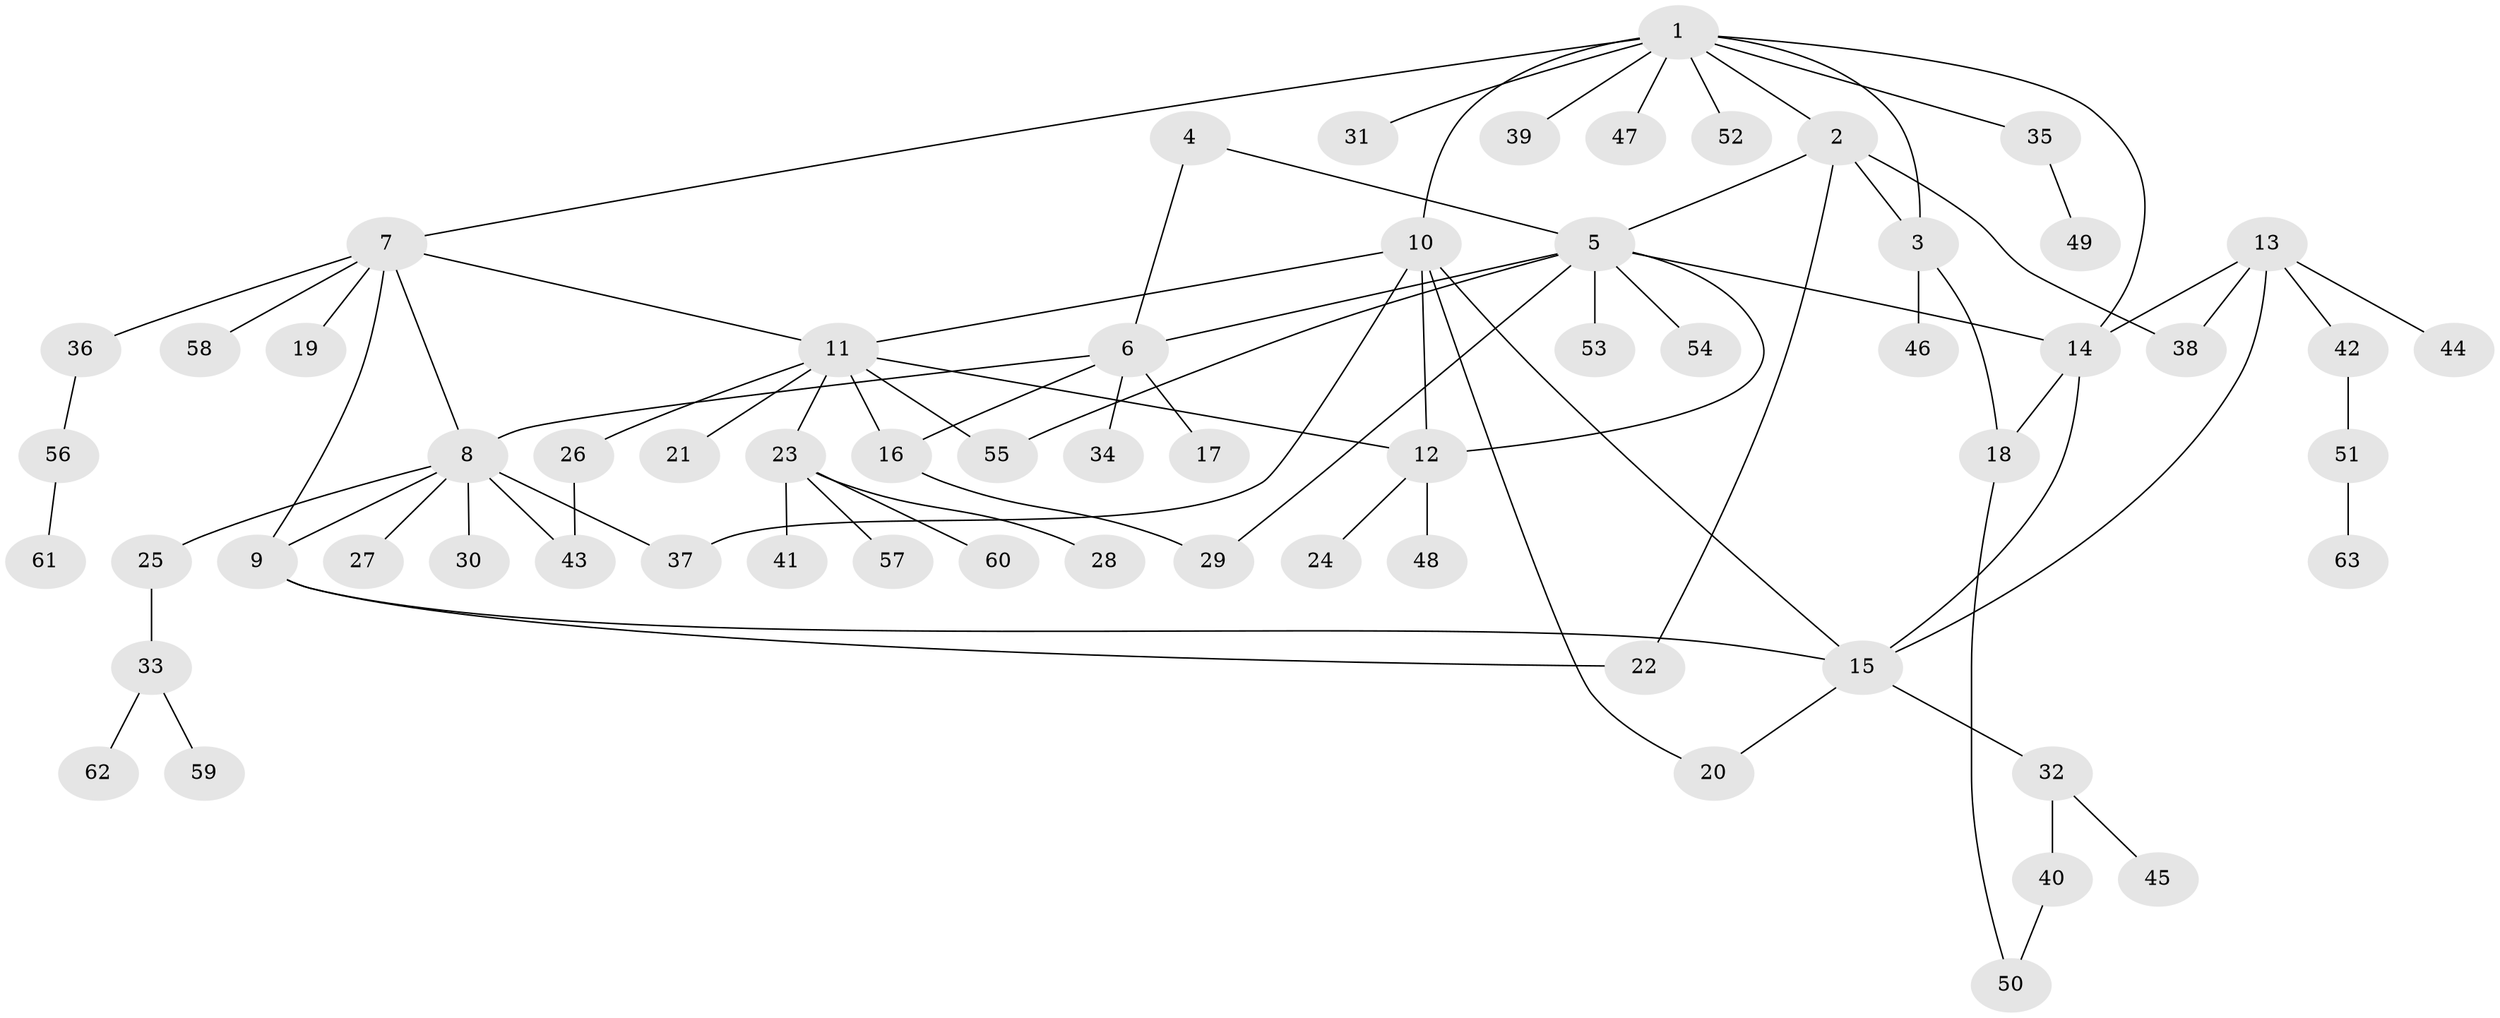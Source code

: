 // Generated by graph-tools (version 1.1) at 2025/26/03/09/25 03:26:45]
// undirected, 63 vertices, 83 edges
graph export_dot {
graph [start="1"]
  node [color=gray90,style=filled];
  1;
  2;
  3;
  4;
  5;
  6;
  7;
  8;
  9;
  10;
  11;
  12;
  13;
  14;
  15;
  16;
  17;
  18;
  19;
  20;
  21;
  22;
  23;
  24;
  25;
  26;
  27;
  28;
  29;
  30;
  31;
  32;
  33;
  34;
  35;
  36;
  37;
  38;
  39;
  40;
  41;
  42;
  43;
  44;
  45;
  46;
  47;
  48;
  49;
  50;
  51;
  52;
  53;
  54;
  55;
  56;
  57;
  58;
  59;
  60;
  61;
  62;
  63;
  1 -- 2;
  1 -- 3;
  1 -- 7;
  1 -- 10;
  1 -- 14;
  1 -- 31;
  1 -- 35;
  1 -- 39;
  1 -- 47;
  1 -- 52;
  2 -- 3;
  2 -- 5;
  2 -- 22;
  2 -- 38;
  3 -- 18;
  3 -- 46;
  4 -- 5;
  4 -- 6;
  5 -- 6;
  5 -- 12;
  5 -- 14;
  5 -- 29;
  5 -- 53;
  5 -- 54;
  5 -- 55;
  6 -- 8;
  6 -- 16;
  6 -- 17;
  6 -- 34;
  7 -- 8;
  7 -- 9;
  7 -- 11;
  7 -- 19;
  7 -- 36;
  7 -- 58;
  8 -- 9;
  8 -- 25;
  8 -- 27;
  8 -- 30;
  8 -- 37;
  8 -- 43;
  9 -- 15;
  9 -- 22;
  10 -- 11;
  10 -- 12;
  10 -- 15;
  10 -- 20;
  10 -- 37;
  11 -- 12;
  11 -- 16;
  11 -- 21;
  11 -- 23;
  11 -- 26;
  11 -- 55;
  12 -- 24;
  12 -- 48;
  13 -- 14;
  13 -- 15;
  13 -- 38;
  13 -- 42;
  13 -- 44;
  14 -- 15;
  14 -- 18;
  15 -- 20;
  15 -- 32;
  16 -- 29;
  18 -- 50;
  23 -- 28;
  23 -- 41;
  23 -- 57;
  23 -- 60;
  25 -- 33;
  26 -- 43;
  32 -- 40;
  32 -- 45;
  33 -- 59;
  33 -- 62;
  35 -- 49;
  36 -- 56;
  40 -- 50;
  42 -- 51;
  51 -- 63;
  56 -- 61;
}
